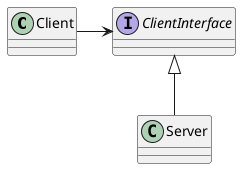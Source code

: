 @startuml Figure 9-2
class Client
interface ClientInterface
class Server

Client -r-> ClientInterface
Server -u-|> ClientInterface
@enduml